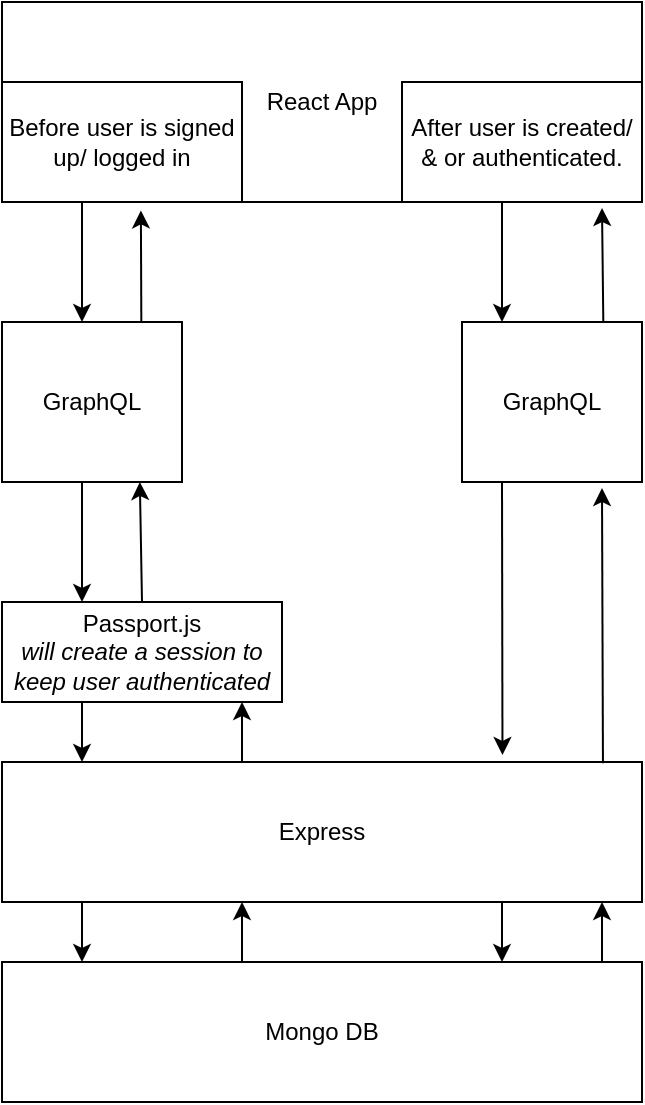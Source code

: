 <mxfile version="22.1.7" type="github">
  <diagram name="Page-1" id="Zvaj0uUyztduhH-QTuSw">
    <mxGraphModel dx="903" dy="498" grid="1" gridSize="10" guides="1" tooltips="1" connect="1" arrows="1" fold="1" page="1" pageScale="1" pageWidth="827" pageHeight="1169" math="0" shadow="0">
      <root>
        <mxCell id="0" />
        <mxCell id="1" parent="0" />
        <mxCell id="vqFTtoPCEcgWrYM2uB1v-1" value="React App" style="rounded=0;whiteSpace=wrap;html=1;" vertex="1" parent="1">
          <mxGeometry x="240" y="20" width="320" height="100" as="geometry" />
        </mxCell>
        <mxCell id="vqFTtoPCEcgWrYM2uB1v-2" value="GraphQL&lt;br&gt;" style="rounded=0;whiteSpace=wrap;html=1;" vertex="1" parent="1">
          <mxGeometry x="470" y="180" width="90" height="80" as="geometry" />
        </mxCell>
        <mxCell id="vqFTtoPCEcgWrYM2uB1v-3" value="GraphQL" style="rounded=0;whiteSpace=wrap;html=1;" vertex="1" parent="1">
          <mxGeometry x="240" y="180" width="90" height="80" as="geometry" />
        </mxCell>
        <mxCell id="vqFTtoPCEcgWrYM2uB1v-4" style="edgeStyle=orthogonalEdgeStyle;rounded=0;orthogonalLoop=1;jettySize=auto;html=1;exitX=0.5;exitY=1;exitDx=0;exitDy=0;" edge="1" parent="1" source="vqFTtoPCEcgWrYM2uB1v-1" target="vqFTtoPCEcgWrYM2uB1v-1">
          <mxGeometry relative="1" as="geometry" />
        </mxCell>
        <mxCell id="vqFTtoPCEcgWrYM2uB1v-5" value="Express" style="rounded=0;whiteSpace=wrap;html=1;" vertex="1" parent="1">
          <mxGeometry x="240" y="400" width="320" height="70" as="geometry" />
        </mxCell>
        <mxCell id="vqFTtoPCEcgWrYM2uB1v-6" value="Mongo DB" style="rounded=0;whiteSpace=wrap;html=1;" vertex="1" parent="1">
          <mxGeometry x="240" y="500" width="320" height="70" as="geometry" />
        </mxCell>
        <mxCell id="vqFTtoPCEcgWrYM2uB1v-8" value="Passport.js&lt;br&gt;&lt;i&gt;will create a session to keep user authenticated&lt;/i&gt;" style="rounded=0;whiteSpace=wrap;html=1;" vertex="1" parent="1">
          <mxGeometry x="240" y="320" width="140" height="50" as="geometry" />
        </mxCell>
        <mxCell id="vqFTtoPCEcgWrYM2uB1v-10" value="" style="endArrow=classic;html=1;rounded=0;entryX=0.5;entryY=0;entryDx=0;entryDy=0;" edge="1" parent="1">
          <mxGeometry width="50" height="50" relative="1" as="geometry">
            <mxPoint x="280" y="120" as="sourcePoint" />
            <mxPoint x="280" y="180" as="targetPoint" />
            <Array as="points">
              <mxPoint x="280" y="150" />
            </Array>
          </mxGeometry>
        </mxCell>
        <mxCell id="vqFTtoPCEcgWrYM2uB1v-11" value="" style="endArrow=classic;html=1;rounded=0;entryX=0.5;entryY=0;entryDx=0;entryDy=0;" edge="1" parent="1">
          <mxGeometry width="50" height="50" relative="1" as="geometry">
            <mxPoint x="280" y="260" as="sourcePoint" />
            <mxPoint x="280" y="320" as="targetPoint" />
          </mxGeometry>
        </mxCell>
        <mxCell id="vqFTtoPCEcgWrYM2uB1v-12" value="" style="endArrow=classic;html=1;rounded=0;" edge="1" parent="1">
          <mxGeometry width="50" height="50" relative="1" as="geometry">
            <mxPoint x="280" y="370" as="sourcePoint" />
            <mxPoint x="280" y="400" as="targetPoint" />
          </mxGeometry>
        </mxCell>
        <mxCell id="vqFTtoPCEcgWrYM2uB1v-13" value="" style="endArrow=classic;html=1;rounded=0;" edge="1" parent="1">
          <mxGeometry width="50" height="50" relative="1" as="geometry">
            <mxPoint x="280" y="470" as="sourcePoint" />
            <mxPoint x="280" y="500" as="targetPoint" />
          </mxGeometry>
        </mxCell>
        <mxCell id="vqFTtoPCEcgWrYM2uB1v-14" value="" style="endArrow=classic;html=1;rounded=0;entryX=0.5;entryY=0;entryDx=0;entryDy=0;" edge="1" parent="1">
          <mxGeometry width="50" height="50" relative="1" as="geometry">
            <mxPoint x="490" y="120" as="sourcePoint" />
            <mxPoint x="490" y="180" as="targetPoint" />
            <Array as="points">
              <mxPoint x="490" y="150" />
            </Array>
          </mxGeometry>
        </mxCell>
        <mxCell id="vqFTtoPCEcgWrYM2uB1v-16" value="" style="endArrow=classic;html=1;rounded=0;entryX=0.782;entryY=-0.05;entryDx=0;entryDy=0;entryPerimeter=0;" edge="1" parent="1" target="vqFTtoPCEcgWrYM2uB1v-5">
          <mxGeometry width="50" height="50" relative="1" as="geometry">
            <mxPoint x="490" y="260" as="sourcePoint" />
            <mxPoint x="490" y="320" as="targetPoint" />
          </mxGeometry>
        </mxCell>
        <mxCell id="vqFTtoPCEcgWrYM2uB1v-17" value="" style="endArrow=classic;html=1;rounded=0;" edge="1" parent="1">
          <mxGeometry width="50" height="50" relative="1" as="geometry">
            <mxPoint x="490" y="470" as="sourcePoint" />
            <mxPoint x="490" y="500" as="targetPoint" />
          </mxGeometry>
        </mxCell>
        <mxCell id="vqFTtoPCEcgWrYM2uB1v-18" value="" style="endArrow=classic;html=1;rounded=0;" edge="1" parent="1">
          <mxGeometry width="50" height="50" relative="1" as="geometry">
            <mxPoint x="360" y="500" as="sourcePoint" />
            <mxPoint x="360" y="470" as="targetPoint" />
          </mxGeometry>
        </mxCell>
        <mxCell id="vqFTtoPCEcgWrYM2uB1v-19" value="" style="endArrow=classic;html=1;rounded=0;" edge="1" parent="1">
          <mxGeometry width="50" height="50" relative="1" as="geometry">
            <mxPoint x="360" y="400" as="sourcePoint" />
            <mxPoint x="360" y="370" as="targetPoint" />
          </mxGeometry>
        </mxCell>
        <mxCell id="vqFTtoPCEcgWrYM2uB1v-20" value="" style="endArrow=classic;html=1;rounded=0;entryX=0.75;entryY=1;entryDx=0;entryDy=0;exitX=0.5;exitY=0;exitDx=0;exitDy=0;" edge="1" parent="1" source="vqFTtoPCEcgWrYM2uB1v-8">
          <mxGeometry width="50" height="50" relative="1" as="geometry">
            <mxPoint x="300" y="310" as="sourcePoint" />
            <mxPoint x="308.92" y="260" as="targetPoint" />
          </mxGeometry>
        </mxCell>
        <mxCell id="vqFTtoPCEcgWrYM2uB1v-21" value="" style="endArrow=classic;html=1;rounded=0;entryX=0.217;entryY=1.042;entryDx=0;entryDy=0;entryPerimeter=0;" edge="1" parent="1" target="vqFTtoPCEcgWrYM2uB1v-1">
          <mxGeometry width="50" height="50" relative="1" as="geometry">
            <mxPoint x="309.66" y="180" as="sourcePoint" />
            <mxPoint x="309.66" y="150" as="targetPoint" />
          </mxGeometry>
        </mxCell>
        <mxCell id="vqFTtoPCEcgWrYM2uB1v-22" value="" style="endArrow=classic;html=1;rounded=0;entryX=0.217;entryY=1.042;entryDx=0;entryDy=0;entryPerimeter=0;" edge="1" parent="1">
          <mxGeometry width="50" height="50" relative="1" as="geometry">
            <mxPoint x="540.66" y="180" as="sourcePoint" />
            <mxPoint x="540" y="123" as="targetPoint" />
          </mxGeometry>
        </mxCell>
        <mxCell id="vqFTtoPCEcgWrYM2uB1v-23" value="" style="endArrow=classic;html=1;rounded=0;entryX=0.217;entryY=1.042;entryDx=0;entryDy=0;entryPerimeter=0;exitX=0.939;exitY=0.009;exitDx=0;exitDy=0;exitPerimeter=0;" edge="1" parent="1" source="vqFTtoPCEcgWrYM2uB1v-5">
          <mxGeometry width="50" height="50" relative="1" as="geometry">
            <mxPoint x="540.66" y="320" as="sourcePoint" />
            <mxPoint x="540" y="263" as="targetPoint" />
          </mxGeometry>
        </mxCell>
        <mxCell id="vqFTtoPCEcgWrYM2uB1v-24" value="" style="endArrow=classic;html=1;rounded=0;" edge="1" parent="1">
          <mxGeometry width="50" height="50" relative="1" as="geometry">
            <mxPoint x="540" y="500" as="sourcePoint" />
            <mxPoint x="540" y="470" as="targetPoint" />
          </mxGeometry>
        </mxCell>
        <mxCell id="vqFTtoPCEcgWrYM2uB1v-26" value="Before user is signed up/ logged in" style="rounded=0;whiteSpace=wrap;html=1;" vertex="1" parent="1">
          <mxGeometry x="240" y="60" width="120" height="60" as="geometry" />
        </mxCell>
        <mxCell id="vqFTtoPCEcgWrYM2uB1v-27" value="After user is created/ &amp;amp; or authenticated." style="rounded=0;whiteSpace=wrap;html=1;" vertex="1" parent="1">
          <mxGeometry x="440" y="60" width="120" height="60" as="geometry" />
        </mxCell>
      </root>
    </mxGraphModel>
  </diagram>
</mxfile>
